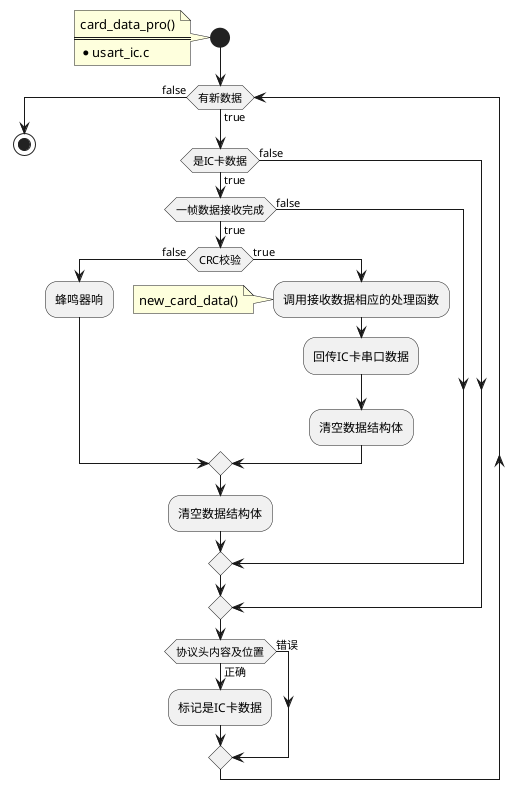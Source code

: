 @startuml

skinparam defaultFontName Microsoft YaHei UI

start
    note
    card_data_pro()
    ====
    * usart_ic.c
    end note
    while(有新数据)is(true)
        if(是IC卡数据)then(false)
        else(true)
            if(一帧数据接收完成)then(false)
            else(true)
                if(CRC校验)then(false)
                    :蜂鸣器响;
                    else(true)
                    :调用接收数据相应的处理函数;
                        note 
                        new_card_data()
                        end note
                    :回传IC卡串口数据;
                    :清空数据结构体;
                endif
                :清空数据结构体;
            endif   
        endif  
        if(协议头内容及位置)then(错误)
        else(正确)
            :标记是IC卡数据;
        endif 
    
    endwhile(false)
stop
@enduml


